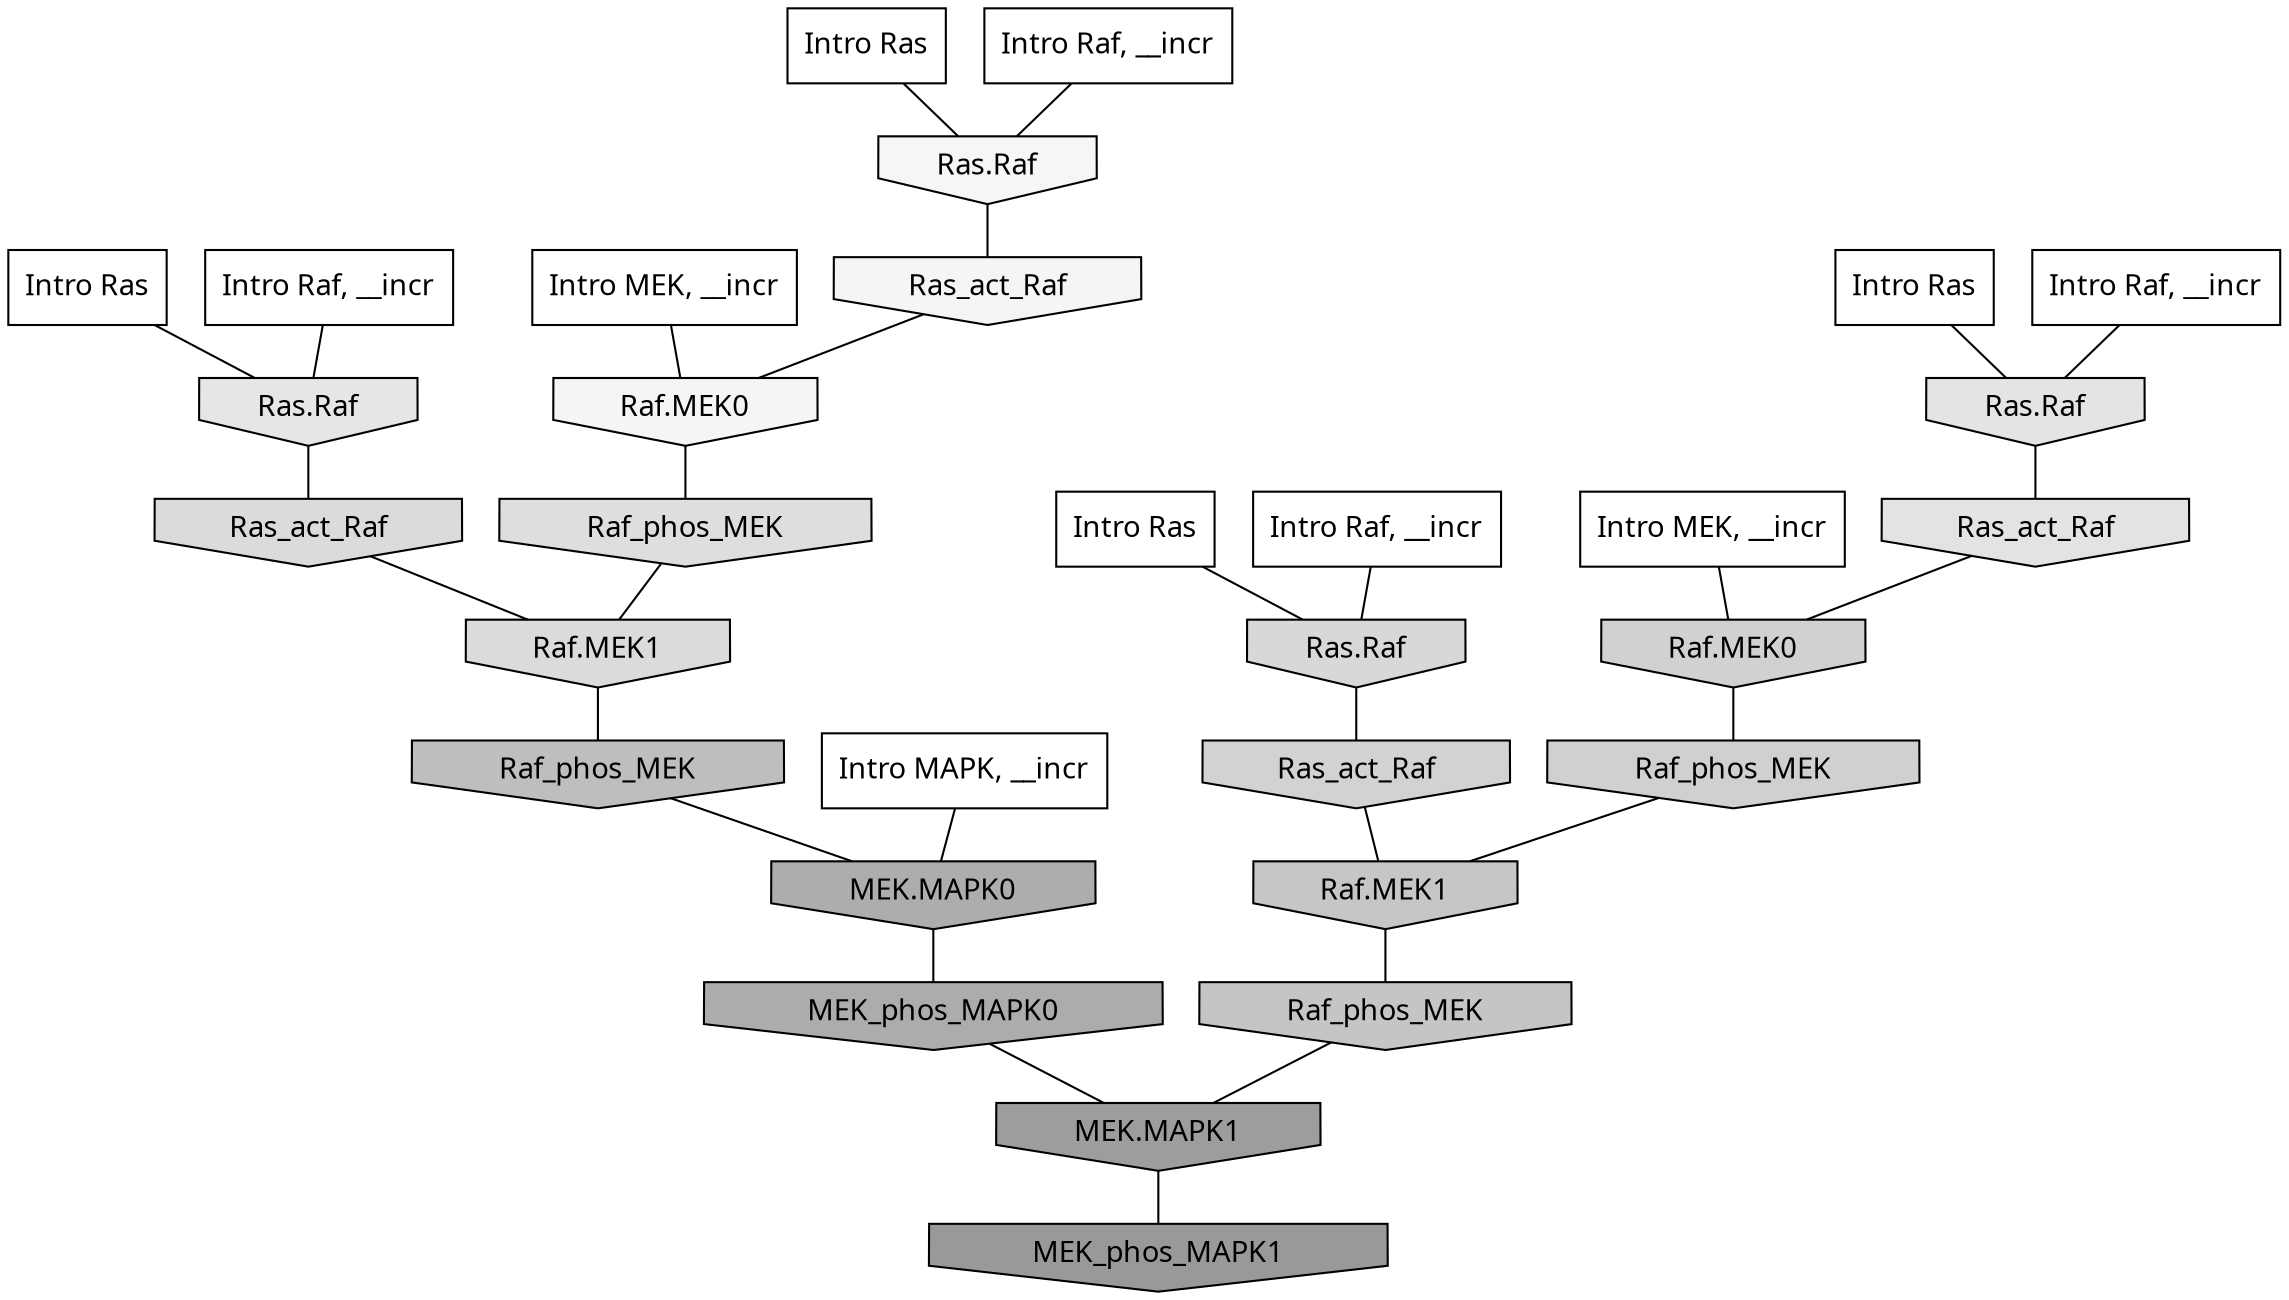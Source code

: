 digraph G{
  rankdir="TB";
  ranksep=0.30;
  node [fontname="CMU Serif"];
  edge [fontname="CMU Serif"];
  
  31 [label="Intro Ras", shape=rectangle, style=filled, fillcolor="0.000 0.000 1.000"]
  
  83 [label="Intro Ras", shape=rectangle, style=filled, fillcolor="0.000 0.000 1.000"]
  
  87 [label="Intro Ras", shape=rectangle, style=filled, fillcolor="0.000 0.000 1.000"]
  
  89 [label="Intro Ras", shape=rectangle, style=filled, fillcolor="0.000 0.000 1.000"]
  
  192 [label="Intro Raf, __incr", shape=rectangle, style=filled, fillcolor="0.000 0.000 1.000"]
  
  421 [label="Intro Raf, __incr", shape=rectangle, style=filled, fillcolor="0.000 0.000 1.000"]
  
  543 [label="Intro Raf, __incr", shape=rectangle, style=filled, fillcolor="0.000 0.000 1.000"]
  
  668 [label="Intro Raf, __incr", shape=rectangle, style=filled, fillcolor="0.000 0.000 1.000"]
  
  1176 [label="Intro MEK, __incr", shape=rectangle, style=filled, fillcolor="0.000 0.000 1.000"]
  
  1207 [label="Intro MEK, __incr", shape=rectangle, style=filled, fillcolor="0.000 0.000 1.000"]
  
  3048 [label="Intro MAPK, __incr", shape=rectangle, style=filled, fillcolor="0.000 0.000 1.000"]
  
  3541 [label="Ras.Raf", shape=invhouse, style=filled, fillcolor="0.000 0.000 0.964"]
  
  3577 [label="Ras_act_Raf", shape=invhouse, style=filled, fillcolor="0.000 0.000 0.959"]
  
  3579 [label="Raf.MEK0", shape=invhouse, style=filled, fillcolor="0.000 0.000 0.959"]
  
  4345 [label="Ras.Raf", shape=invhouse, style=filled, fillcolor="0.000 0.000 0.900"]
  
  4439 [label="Ras.Raf", shape=invhouse, style=filled, fillcolor="0.000 0.000 0.894"]
  
  4505 [label="Ras_act_Raf", shape=invhouse, style=filled, fillcolor="0.000 0.000 0.890"]
  
  4858 [label="Raf_phos_MEK", shape=invhouse, style=filled, fillcolor="0.000 0.000 0.868"]
  
  4992 [label="Ras_act_Raf", shape=invhouse, style=filled, fillcolor="0.000 0.000 0.859"]
  
  4994 [label="Raf.MEK1", shape=invhouse, style=filled, fillcolor="0.000 0.000 0.859"]
  
  5216 [label="Ras.Raf", shape=invhouse, style=filled, fillcolor="0.000 0.000 0.845"]
  
  5584 [label="Ras_act_Raf", shape=invhouse, style=filled, fillcolor="0.000 0.000 0.823"]
  
  5672 [label="Raf.MEK0", shape=invhouse, style=filled, fillcolor="0.000 0.000 0.819"]
  
  5770 [label="Raf_phos_MEK", shape=invhouse, style=filled, fillcolor="0.000 0.000 0.814"]
  
  6605 [label="Raf.MEK1", shape=invhouse, style=filled, fillcolor="0.000 0.000 0.775"]
  
  6725 [label="Raf_phos_MEK", shape=invhouse, style=filled, fillcolor="0.000 0.000 0.770"]
  
  7458 [label="Raf_phos_MEK", shape=invhouse, style=filled, fillcolor="0.000 0.000 0.745"]
  
  9956 [label="MEK.MAPK0", shape=invhouse, style=filled, fillcolor="0.000 0.000 0.676"]
  
  10018 [label="MEK_phos_MAPK0", shape=invhouse, style=filled, fillcolor="0.000 0.000 0.675"]
  
  13188 [label="MEK.MAPK1", shape=invhouse, style=filled, fillcolor="0.000 0.000 0.615"]
  
  14305 [label="MEK_phos_MAPK1", shape=invhouse, style=filled, fillcolor="0.000 0.000 0.600"]
  
  
  13188 -> 14305 [dir=none, color="0.000 0.000 0.000"] 
  10018 -> 13188 [dir=none, color="0.000 0.000 0.000"] 
  9956 -> 10018 [dir=none, color="0.000 0.000 0.000"] 
  7458 -> 9956 [dir=none, color="0.000 0.000 0.000"] 
  6725 -> 13188 [dir=none, color="0.000 0.000 0.000"] 
  6605 -> 6725 [dir=none, color="0.000 0.000 0.000"] 
  5770 -> 6605 [dir=none, color="0.000 0.000 0.000"] 
  5672 -> 5770 [dir=none, color="0.000 0.000 0.000"] 
  5584 -> 6605 [dir=none, color="0.000 0.000 0.000"] 
  5216 -> 5584 [dir=none, color="0.000 0.000 0.000"] 
  4994 -> 7458 [dir=none, color="0.000 0.000 0.000"] 
  4992 -> 4994 [dir=none, color="0.000 0.000 0.000"] 
  4858 -> 4994 [dir=none, color="0.000 0.000 0.000"] 
  4505 -> 5672 [dir=none, color="0.000 0.000 0.000"] 
  4439 -> 4505 [dir=none, color="0.000 0.000 0.000"] 
  4345 -> 4992 [dir=none, color="0.000 0.000 0.000"] 
  3579 -> 4858 [dir=none, color="0.000 0.000 0.000"] 
  3577 -> 3579 [dir=none, color="0.000 0.000 0.000"] 
  3541 -> 3577 [dir=none, color="0.000 0.000 0.000"] 
  3048 -> 9956 [dir=none, color="0.000 0.000 0.000"] 
  1207 -> 5672 [dir=none, color="0.000 0.000 0.000"] 
  1176 -> 3579 [dir=none, color="0.000 0.000 0.000"] 
  668 -> 3541 [dir=none, color="0.000 0.000 0.000"] 
  543 -> 5216 [dir=none, color="0.000 0.000 0.000"] 
  421 -> 4439 [dir=none, color="0.000 0.000 0.000"] 
  192 -> 4345 [dir=none, color="0.000 0.000 0.000"] 
  89 -> 3541 [dir=none, color="0.000 0.000 0.000"] 
  87 -> 4439 [dir=none, color="0.000 0.000 0.000"] 
  83 -> 5216 [dir=none, color="0.000 0.000 0.000"] 
  31 -> 4345 [dir=none, color="0.000 0.000 0.000"] 
  
  }

